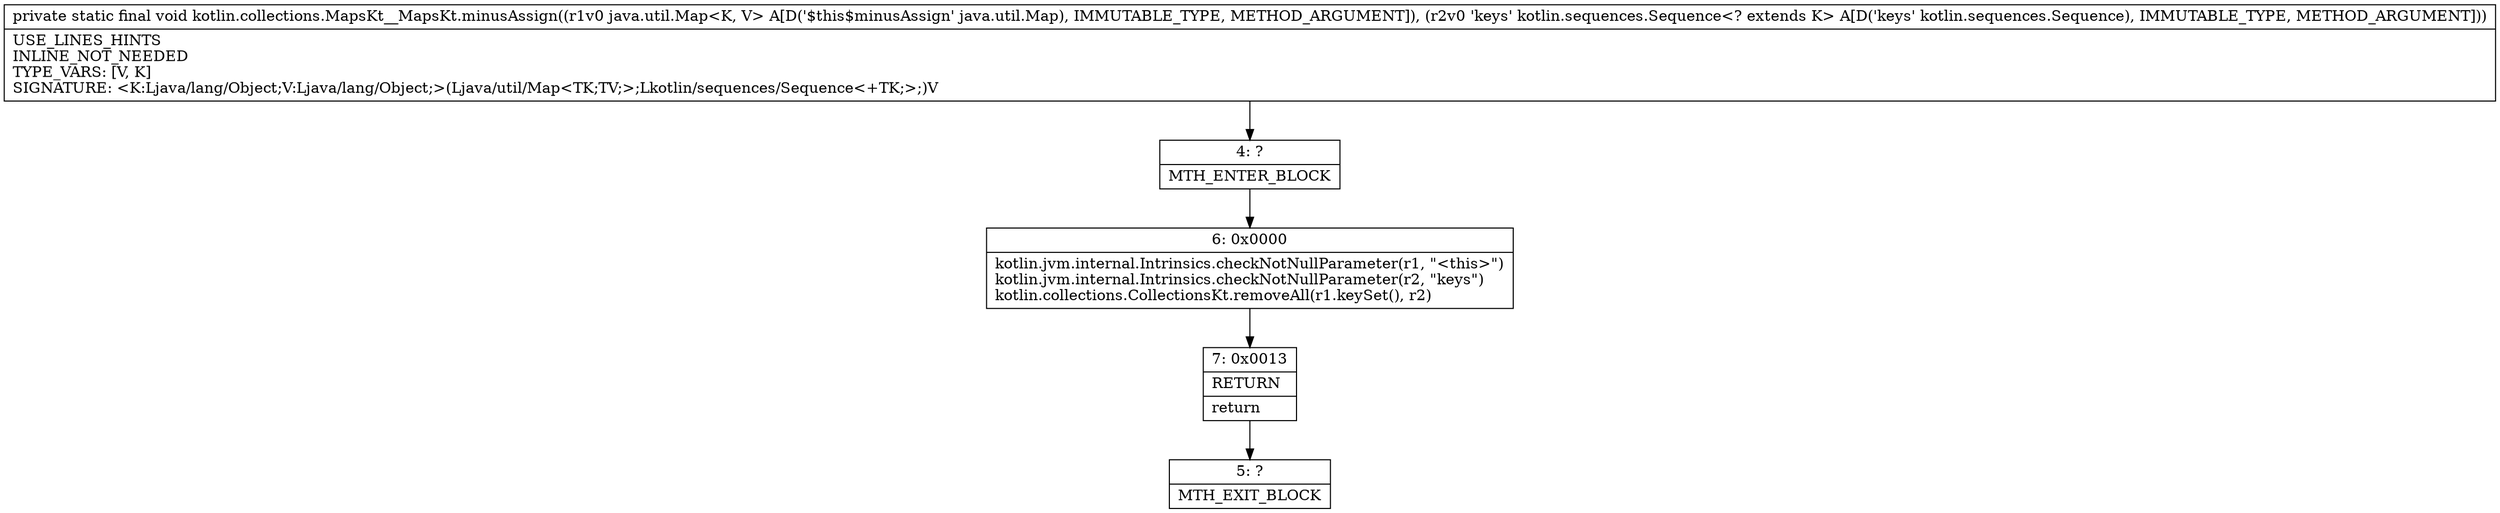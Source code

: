 digraph "CFG forkotlin.collections.MapsKt__MapsKt.minusAssign(Ljava\/util\/Map;Lkotlin\/sequences\/Sequence;)V" {
Node_4 [shape=record,label="{4\:\ ?|MTH_ENTER_BLOCK\l}"];
Node_6 [shape=record,label="{6\:\ 0x0000|kotlin.jvm.internal.Intrinsics.checkNotNullParameter(r1, \"\<this\>\")\lkotlin.jvm.internal.Intrinsics.checkNotNullParameter(r2, \"keys\")\lkotlin.collections.CollectionsKt.removeAll(r1.keySet(), r2)\l}"];
Node_7 [shape=record,label="{7\:\ 0x0013|RETURN\l|return\l}"];
Node_5 [shape=record,label="{5\:\ ?|MTH_EXIT_BLOCK\l}"];
MethodNode[shape=record,label="{private static final void kotlin.collections.MapsKt__MapsKt.minusAssign((r1v0 java.util.Map\<K, V\> A[D('$this$minusAssign' java.util.Map), IMMUTABLE_TYPE, METHOD_ARGUMENT]), (r2v0 'keys' kotlin.sequences.Sequence\<? extends K\> A[D('keys' kotlin.sequences.Sequence), IMMUTABLE_TYPE, METHOD_ARGUMENT]))  | USE_LINES_HINTS\lINLINE_NOT_NEEDED\lTYPE_VARS: [V, K]\lSIGNATURE: \<K:Ljava\/lang\/Object;V:Ljava\/lang\/Object;\>(Ljava\/util\/Map\<TK;TV;\>;Lkotlin\/sequences\/Sequence\<+TK;\>;)V\l}"];
MethodNode -> Node_4;Node_4 -> Node_6;
Node_6 -> Node_7;
Node_7 -> Node_5;
}

